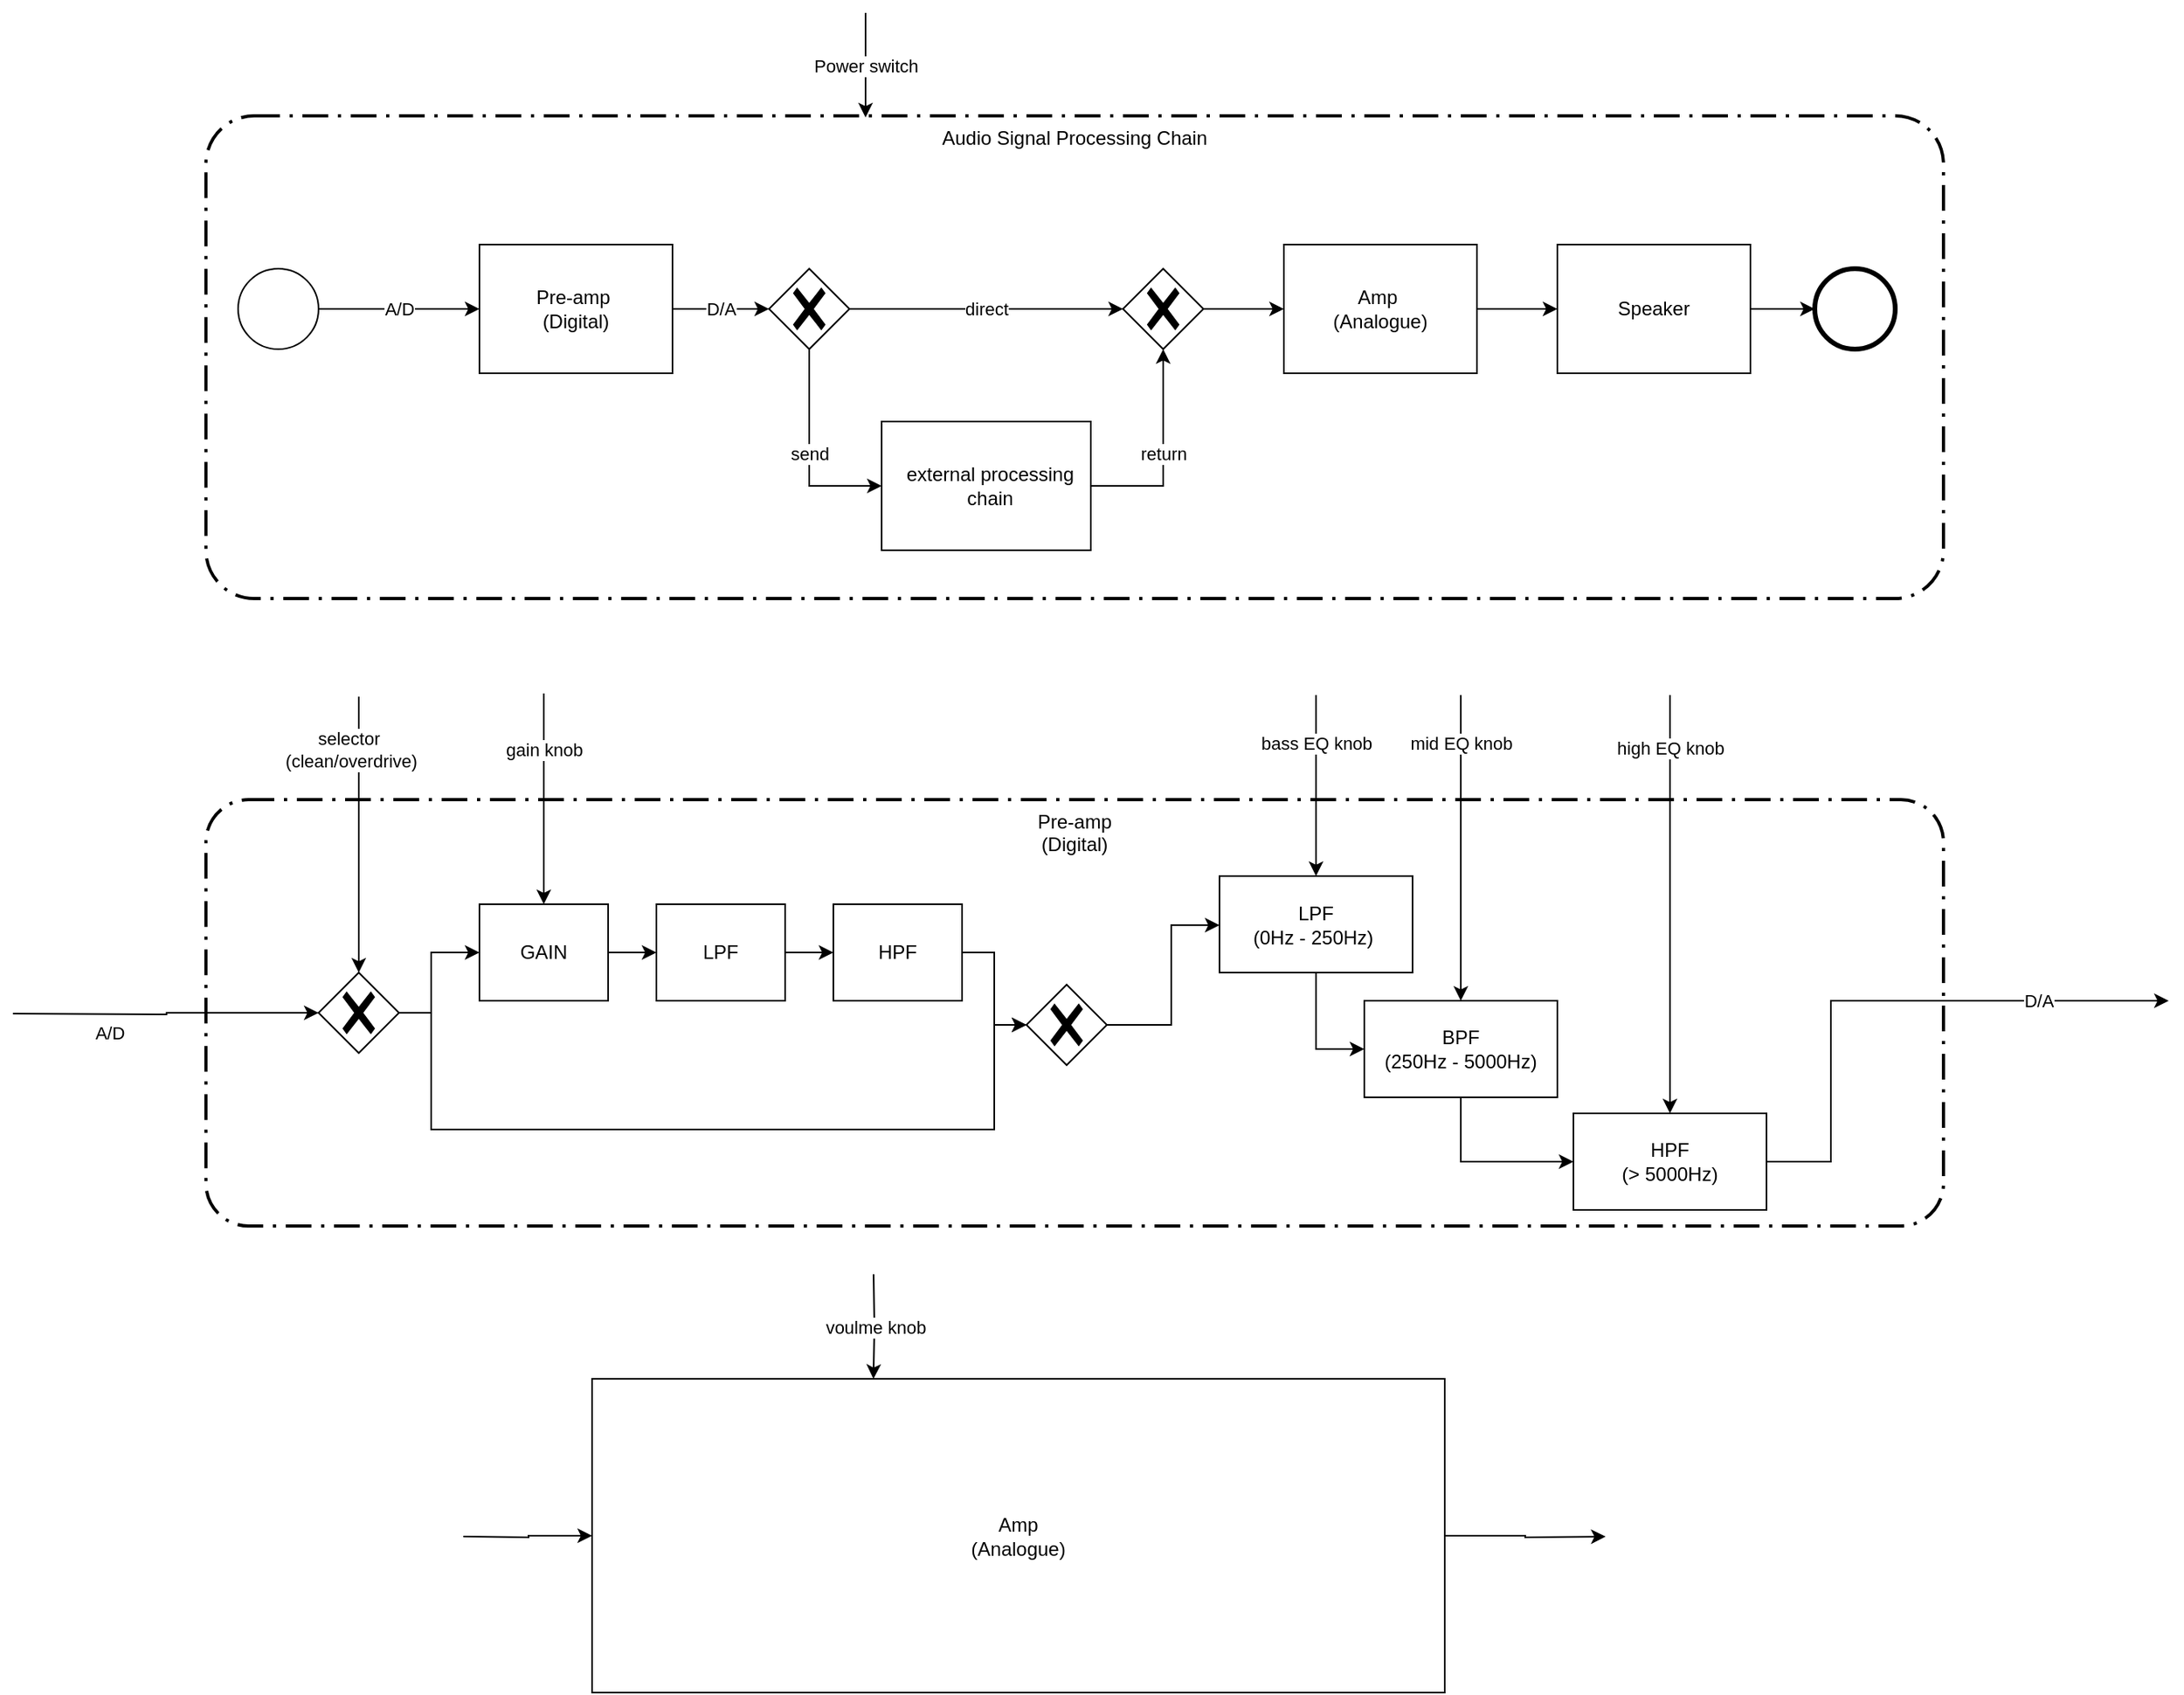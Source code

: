 <mxfile version="28.0.7" pages="2">
  <diagram name="BPMN general chain" id="-By4qA_1vbDdPzlsVbet">
    <mxGraphModel dx="2911" dy="1070" grid="1" gridSize="10" guides="1" tooltips="1" connect="1" arrows="1" fold="1" page="1" pageScale="1" pageWidth="827" pageHeight="1169" math="0" shadow="0">
      <root>
        <mxCell id="0" />
        <mxCell id="1" parent="0" />
        <mxCell id="Q50nmK1QUy7sSEMhC1tX-1" value="Pre-amp&lt;br&gt;(Digital)" style="points=[[0.25,0,0],[0.5,0,0],[0.75,0,0],[1,0.25,0],[1,0.5,0],[1,0.75,0],[0.75,1,0],[0.5,1,0],[0.25,1,0],[0,0.75,0],[0,0.5,0],[0,0.25,0]];rounded=1;arcSize=10;dashed=1;fillColor=none;gradientColor=none;dashPattern=8 3 1 3;strokeWidth=2;whiteSpace=wrap;html=1;verticalAlign=top;" vertex="1" parent="1">
          <mxGeometry y="595" width="1080" height="265" as="geometry" />
        </mxCell>
        <mxCell id="EYTad3nwakYRntwGx090-17" value="Audio Signal Processing Chain" style="points=[[0.25,0,0],[0.5,0,0],[0.75,0,0],[1,0.25,0],[1,0.5,0],[1,0.75,0],[0.75,1,0],[0.5,1,0],[0.25,1,0],[0,0.75,0],[0,0.5,0],[0,0.25,0]];rounded=1;arcSize=10;dashed=1;fillColor=none;gradientColor=none;dashPattern=8 3 1 3;strokeWidth=2;whiteSpace=wrap;html=1;verticalAlign=top;" vertex="1" parent="1">
          <mxGeometry y="170" width="1080" height="300" as="geometry" />
        </mxCell>
        <mxCell id="EYTad3nwakYRntwGx090-6" value="D/A" style="edgeStyle=orthogonalEdgeStyle;rounded=0;orthogonalLoop=1;jettySize=auto;html=1;" edge="1" parent="1" source="EYTad3nwakYRntwGx090-1" target="EYTad3nwakYRntwGx090-7">
          <mxGeometry relative="1" as="geometry">
            <mxPoint x="350" y="290" as="targetPoint" />
          </mxGeometry>
        </mxCell>
        <mxCell id="EYTad3nwakYRntwGx090-1" value="Pre-amp&amp;nbsp;&lt;br&gt;(Digital)" style="points=[[0.25,0,0],[0.5,0,0],[0.75,0,0],[1,0.25,0],[1,0.5,0],[1,0.75,0],[0.75,1,0],[0.5,1,0],[0.25,1,0],[0,0.75,0],[0,0.5,0],[0,0.25,0]];shape=mxgraph.bpmn.task2;whiteSpace=wrap;rectStyle=rounded;size=10;html=1;container=1;expand=0;collapsible=0;taskMarker=abstract;" vertex="1" parent="1">
          <mxGeometry x="170" y="250" width="120" height="80" as="geometry" />
        </mxCell>
        <mxCell id="EYTad3nwakYRntwGx090-13" style="edgeStyle=orthogonalEdgeStyle;rounded=0;orthogonalLoop=1;jettySize=auto;html=1;" edge="1" parent="1" source="EYTad3nwakYRntwGx090-2" target="EYTad3nwakYRntwGx090-3">
          <mxGeometry relative="1" as="geometry" />
        </mxCell>
        <mxCell id="EYTad3nwakYRntwGx090-2" value="Amp&amp;nbsp;&lt;br&gt;(Analogue)" style="points=[[0.25,0,0],[0.5,0,0],[0.75,0,0],[1,0.25,0],[1,0.5,0],[1,0.75,0],[0.75,1,0],[0.5,1,0],[0.25,1,0],[0,0.75,0],[0,0.5,0],[0,0.25,0]];shape=mxgraph.bpmn.task2;whiteSpace=wrap;rectStyle=rounded;size=10;html=1;container=1;expand=0;collapsible=0;taskMarker=abstract;" vertex="1" parent="1">
          <mxGeometry x="670" y="250" width="120" height="80" as="geometry" />
        </mxCell>
        <mxCell id="EYTad3nwakYRntwGx090-16" style="edgeStyle=orthogonalEdgeStyle;rounded=0;orthogonalLoop=1;jettySize=auto;html=1;" edge="1" parent="1" source="EYTad3nwakYRntwGx090-3" target="EYTad3nwakYRntwGx090-15">
          <mxGeometry relative="1" as="geometry" />
        </mxCell>
        <mxCell id="EYTad3nwakYRntwGx090-3" value="Speaker" style="points=[[0.25,0,0],[0.5,0,0],[0.75,0,0],[1,0.25,0],[1,0.5,0],[1,0.75,0],[0.75,1,0],[0.5,1,0],[0.25,1,0],[0,0.75,0],[0,0.5,0],[0,0.25,0]];shape=mxgraph.bpmn.task2;whiteSpace=wrap;rectStyle=rounded;size=10;html=1;container=1;expand=0;collapsible=0;taskMarker=abstract;" vertex="1" parent="1">
          <mxGeometry x="840" y="250" width="120" height="80" as="geometry" />
        </mxCell>
        <mxCell id="EYTad3nwakYRntwGx090-5" value="A/D" style="edgeStyle=orthogonalEdgeStyle;rounded=0;orthogonalLoop=1;jettySize=auto;html=1;" edge="1" parent="1" source="EYTad3nwakYRntwGx090-4" target="EYTad3nwakYRntwGx090-1">
          <mxGeometry relative="1" as="geometry" />
        </mxCell>
        <mxCell id="EYTad3nwakYRntwGx090-4" value="" style="points=[[0.145,0.145,0],[0.5,0,0],[0.855,0.145,0],[1,0.5,0],[0.855,0.855,0],[0.5,1,0],[0.145,0.855,0],[0,0.5,0]];shape=mxgraph.bpmn.event;html=1;verticalLabelPosition=bottom;labelBackgroundColor=#ffffff;verticalAlign=top;align=center;perimeter=ellipsePerimeter;outlineConnect=0;aspect=fixed;outline=standard;symbol=general;" vertex="1" parent="1">
          <mxGeometry x="20" y="265" width="50" height="50" as="geometry" />
        </mxCell>
        <mxCell id="EYTad3nwakYRntwGx090-9" value="&lt;div&gt;&lt;br&gt;&lt;/div&gt;" style="edgeStyle=orthogonalEdgeStyle;rounded=0;orthogonalLoop=1;jettySize=auto;html=1;" edge="1" parent="1" source="EYTad3nwakYRntwGx090-18" target="EYTad3nwakYRntwGx090-2">
          <mxGeometry relative="1" as="geometry" />
        </mxCell>
        <mxCell id="EYTad3nwakYRntwGx090-11" value="send" style="edgeStyle=orthogonalEdgeStyle;rounded=0;orthogonalLoop=1;jettySize=auto;html=1;" edge="1" parent="1" source="EYTad3nwakYRntwGx090-7" target="EYTad3nwakYRntwGx090-14">
          <mxGeometry relative="1" as="geometry">
            <mxPoint x="414" y="400" as="targetPoint" />
            <Array as="points">
              <mxPoint x="375" y="400" />
            </Array>
          </mxGeometry>
        </mxCell>
        <mxCell id="EYTad3nwakYRntwGx090-7" value="" style="points=[[0.25,0.25,0],[0.5,0,0],[0.75,0.25,0],[1,0.5,0],[0.75,0.75,0],[0.5,1,0],[0.25,0.75,0],[0,0.5,0]];shape=mxgraph.bpmn.gateway2;html=1;verticalLabelPosition=bottom;labelBackgroundColor=#ffffff;verticalAlign=top;align=center;perimeter=rhombusPerimeter;outlineConnect=0;outline=none;symbol=none;gwType=exclusive;" vertex="1" parent="1">
          <mxGeometry x="350" y="265" width="50" height="50" as="geometry" />
        </mxCell>
        <mxCell id="EYTad3nwakYRntwGx090-12" value="return" style="edgeStyle=orthogonalEdgeStyle;rounded=0;orthogonalLoop=1;jettySize=auto;html=1;" edge="1" parent="1" source="EYTad3nwakYRntwGx090-14" target="EYTad3nwakYRntwGx090-18">
          <mxGeometry relative="1" as="geometry">
            <mxPoint x="534" y="400" as="sourcePoint" />
            <Array as="points">
              <mxPoint x="595" y="400" />
            </Array>
          </mxGeometry>
        </mxCell>
        <mxCell id="EYTad3nwakYRntwGx090-14" value="external processing chain" style="points=[[0.25,0,0],[0.5,0,0],[0.75,0,0],[1,0.25,0],[1,0.5,0],[1,0.75,0],[0.75,1,0],[0.5,1,0],[0.25,1,0],[0,0.75,0],[0,0.5,0],[0,0.25,0]];shape=mxgraph.bpmn.task2;arcSize=10;taskMarker=abstract;outline=none;symbol=general;bpmnShapeType=subprocess;isLoopSub=0;verticalAlign=middle;align=center;spacingLeft=5;html=1;whiteSpace=wrap;" vertex="1" parent="1">
          <mxGeometry x="420" y="360" width="130" height="80" as="geometry" />
        </mxCell>
        <mxCell id="EYTad3nwakYRntwGx090-15" value="" style="points=[[0.145,0.145,0],[0.5,0,0],[0.855,0.145,0],[1,0.5,0],[0.855,0.855,0],[0.5,1,0],[0.145,0.855,0],[0,0.5,0]];shape=mxgraph.bpmn.event;html=1;verticalLabelPosition=bottom;labelBackgroundColor=#ffffff;verticalAlign=top;align=center;perimeter=ellipsePerimeter;outlineConnect=0;aspect=fixed;outline=end;symbol=terminate2;" vertex="1" parent="1">
          <mxGeometry x="1000" y="265" width="50" height="50" as="geometry" />
        </mxCell>
        <mxCell id="EYTad3nwakYRntwGx090-19" value="direct" style="edgeStyle=orthogonalEdgeStyle;rounded=0;orthogonalLoop=1;jettySize=auto;html=1;" edge="1" parent="1" source="EYTad3nwakYRntwGx090-7" target="EYTad3nwakYRntwGx090-18">
          <mxGeometry relative="1" as="geometry">
            <mxPoint x="400" y="290" as="sourcePoint" />
            <mxPoint x="660" y="290" as="targetPoint" />
          </mxGeometry>
        </mxCell>
        <mxCell id="EYTad3nwakYRntwGx090-18" value="" style="points=[[0.25,0.25,0],[0.5,0,0],[0.75,0.25,0],[1,0.5,0],[0.75,0.75,0],[0.5,1,0],[0.25,0.75,0],[0,0.5,0]];shape=mxgraph.bpmn.gateway2;html=1;verticalLabelPosition=bottom;labelBackgroundColor=#ffffff;verticalAlign=top;align=center;perimeter=rhombusPerimeter;outlineConnect=0;outline=none;symbol=none;gwType=exclusive;" vertex="1" parent="1">
          <mxGeometry x="570" y="265" width="50" height="50" as="geometry" />
        </mxCell>
        <mxCell id="h1mD_Yn1saxsO1dCF8gk-5" value="gain knob" style="edgeStyle=orthogonalEdgeStyle;rounded=0;orthogonalLoop=1;jettySize=auto;html=1;" edge="1" parent="1" target="Q50nmK1QUy7sSEMhC1tX-5">
          <mxGeometry x="-0.471" relative="1" as="geometry">
            <mxPoint x="210" y="529" as="sourcePoint" />
            <mxPoint x="214.9" y="594" as="targetPoint" />
            <Array as="points">
              <mxPoint x="210" y="529" />
            </Array>
            <mxPoint as="offset" />
          </mxGeometry>
        </mxCell>
        <mxCell id="h1mD_Yn1saxsO1dCF8gk-8" value="bass EQ knob" style="edgeStyle=orthogonalEdgeStyle;rounded=0;orthogonalLoop=1;jettySize=auto;html=1;entryX=0.5;entryY=0;entryDx=0;entryDy=0;entryPerimeter=0;" edge="1" parent="1" target="Q50nmK1QUy7sSEMhC1tX-14">
          <mxGeometry x="-0.467" relative="1" as="geometry">
            <mxPoint x="690" y="530" as="sourcePoint" />
            <mxPoint x="684" y="595" as="targetPoint" />
            <Array as="points">
              <mxPoint x="690" y="530" />
            </Array>
            <mxPoint as="offset" />
          </mxGeometry>
        </mxCell>
        <mxCell id="h1mD_Yn1saxsO1dCF8gk-9" value="mid EQ knob" style="edgeStyle=orthogonalEdgeStyle;rounded=0;orthogonalLoop=1;jettySize=auto;html=1;" edge="1" parent="1" target="Q50nmK1QUy7sSEMhC1tX-15">
          <mxGeometry x="-0.684" relative="1" as="geometry">
            <mxPoint x="780" y="530" as="sourcePoint" />
            <mxPoint x="788" y="595" as="targetPoint" />
            <Array as="points">
              <mxPoint x="780" y="530" />
            </Array>
            <mxPoint as="offset" />
          </mxGeometry>
        </mxCell>
        <mxCell id="h1mD_Yn1saxsO1dCF8gk-10" value="high EQ knob" style="edgeStyle=orthogonalEdgeStyle;rounded=0;orthogonalLoop=1;jettySize=auto;html=1;" edge="1" parent="1" target="Q50nmK1QUy7sSEMhC1tX-16">
          <mxGeometry x="-0.749" relative="1" as="geometry">
            <mxPoint x="910" y="530" as="sourcePoint" />
            <mxPoint x="913" y="595" as="targetPoint" />
            <Array as="points">
              <mxPoint x="910" y="530" />
            </Array>
            <mxPoint as="offset" />
          </mxGeometry>
        </mxCell>
        <mxCell id="h1mD_Yn1saxsO1dCF8gk-11" value="Amp&lt;br&gt;(Analogue)" style="points=[[0,0.25,0,0,0],[0,0.5,0,0,0],[0,0.75,0,0,0],[0.17,0,0,0,0],[0.25,0,0,0,0],[0.25,1,0,0,0],[0.33,0,0,0,0],[0.5,0,0,0,0],[0.5,1,0,0,0],[0.67,0,0,0,0],[0.75,0,0,0,0],[0.75,1,0,0,0],[0.83,0,0,0,0],[1,0.25,0,0,0],[1,0.5,0,0,0],[1,0.75,0,0,0]];shape=mxgraph.bpmn.task2;whiteSpace=wrap;rectStyle=rounded;size=10;html=1;container=1;expand=0;collapsible=0;taskMarker=abstract;" vertex="1" parent="1">
          <mxGeometry x="240" y="955" width="530" height="195" as="geometry" />
        </mxCell>
        <mxCell id="h1mD_Yn1saxsO1dCF8gk-12" value="" style="edgeStyle=orthogonalEdgeStyle;rounded=0;orthogonalLoop=1;jettySize=auto;html=1;" edge="1" parent="1" target="h1mD_Yn1saxsO1dCF8gk-11">
          <mxGeometry relative="1" as="geometry">
            <mxPoint x="160" y="1053" as="sourcePoint" />
            <mxPoint x="260" y="1120" as="targetPoint" />
          </mxGeometry>
        </mxCell>
        <mxCell id="h1mD_Yn1saxsO1dCF8gk-13" value="" style="edgeStyle=orthogonalEdgeStyle;rounded=0;orthogonalLoop=1;jettySize=auto;html=1;" edge="1" parent="1" source="h1mD_Yn1saxsO1dCF8gk-11">
          <mxGeometry relative="1" as="geometry">
            <mxPoint x="520" y="1160" as="sourcePoint" />
            <mxPoint x="870" y="1053" as="targetPoint" />
          </mxGeometry>
        </mxCell>
        <mxCell id="h1mD_Yn1saxsO1dCF8gk-15" value="voulme knob" style="edgeStyle=orthogonalEdgeStyle;rounded=0;orthogonalLoop=1;jettySize=auto;html=1;entryX=0.33;entryY=0;entryDx=0;entryDy=0;entryPerimeter=0;" edge="1" parent="1" target="h1mD_Yn1saxsO1dCF8gk-11">
          <mxGeometry relative="1" as="geometry">
            <mxPoint x="415" y="890" as="sourcePoint" />
            <mxPoint x="730" y="1025" as="targetPoint" />
          </mxGeometry>
        </mxCell>
        <mxCell id="6zIPB45YePCmHCKGvMCP-1" value="Power switch" style="edgeStyle=orthogonalEdgeStyle;rounded=0;orthogonalLoop=1;jettySize=auto;html=1;entryX=0.33;entryY=0;entryDx=0;entryDy=0;entryPerimeter=0;" edge="1" parent="1">
          <mxGeometry relative="1" as="geometry">
            <mxPoint x="410" y="106" as="sourcePoint" />
            <mxPoint x="410" y="171" as="targetPoint" />
          </mxGeometry>
        </mxCell>
        <mxCell id="Q50nmK1QUy7sSEMhC1tX-2" value="selector&amp;nbsp;&lt;br&gt;(clean/overdrive)" style="edgeStyle=orthogonalEdgeStyle;rounded=0;orthogonalLoop=1;jettySize=auto;html=1;" edge="1" parent="1" target="Q50nmK1QUy7sSEMhC1tX-6">
          <mxGeometry x="-0.632" y="-5" relative="1" as="geometry">
            <mxPoint x="95" y="531" as="sourcePoint" />
            <mxPoint x="98" y="596" as="targetPoint" />
            <Array as="points">
              <mxPoint x="95" y="531" />
            </Array>
            <mxPoint y="1" as="offset" />
          </mxGeometry>
        </mxCell>
        <mxCell id="Q50nmK1QUy7sSEMhC1tX-11" style="edgeStyle=orthogonalEdgeStyle;rounded=0;orthogonalLoop=1;jettySize=auto;html=1;" edge="1" parent="1" source="Q50nmK1QUy7sSEMhC1tX-5" target="Q50nmK1QUy7sSEMhC1tX-9">
          <mxGeometry relative="1" as="geometry" />
        </mxCell>
        <mxCell id="Q50nmK1QUy7sSEMhC1tX-5" value="GAIN" style="points=[[0.25,0,0],[0.5,0,0],[0.75,0,0],[1,0.25,0],[1,0.5,0],[1,0.75,0],[0.75,1,0],[0.5,1,0],[0.25,1,0],[0,0.75,0],[0,0.5,0],[0,0.25,0]];shape=mxgraph.bpmn.task2;whiteSpace=wrap;rectStyle=rounded;size=10;html=1;container=1;expand=0;collapsible=0;taskMarker=abstract;" vertex="1" parent="1">
          <mxGeometry x="170" y="660" width="80" height="60" as="geometry" />
        </mxCell>
        <mxCell id="Q50nmK1QUy7sSEMhC1tX-13" style="edgeStyle=orthogonalEdgeStyle;rounded=0;orthogonalLoop=1;jettySize=auto;html=1;" edge="1" parent="1" source="Q50nmK1QUy7sSEMhC1tX-6" target="Q50nmK1QUy7sSEMhC1tX-5">
          <mxGeometry relative="1" as="geometry">
            <Array as="points">
              <mxPoint x="140" y="728" />
              <mxPoint x="140" y="690" />
            </Array>
          </mxGeometry>
        </mxCell>
        <mxCell id="Q50nmK1QUy7sSEMhC1tX-22" style="edgeStyle=orthogonalEdgeStyle;rounded=0;orthogonalLoop=1;jettySize=auto;html=1;" edge="1" parent="1" source="Q50nmK1QUy7sSEMhC1tX-6" target="Q50nmK1QUy7sSEMhC1tX-17">
          <mxGeometry relative="1" as="geometry">
            <Array as="points">
              <mxPoint x="140" y="728" />
              <mxPoint x="140" y="800" />
              <mxPoint x="490" y="800" />
              <mxPoint x="490" y="735" />
            </Array>
          </mxGeometry>
        </mxCell>
        <mxCell id="Q50nmK1QUy7sSEMhC1tX-6" value="" style="points=[[0.25,0.25,0],[0.5,0,0],[0.75,0.25,0],[1,0.5,0],[0.75,0.75,0],[0.5,1,0],[0.25,0.75,0],[0,0.5,0]];shape=mxgraph.bpmn.gateway2;html=1;verticalLabelPosition=bottom;labelBackgroundColor=#ffffff;verticalAlign=top;align=center;perimeter=rhombusPerimeter;outlineConnect=0;outline=none;symbol=none;gwType=exclusive;" vertex="1" parent="1">
          <mxGeometry x="70" y="702.5" width="50" height="50" as="geometry" />
        </mxCell>
        <mxCell id="Q50nmK1QUy7sSEMhC1tX-12" style="edgeStyle=orthogonalEdgeStyle;rounded=0;orthogonalLoop=1;jettySize=auto;html=1;" edge="1" parent="1" source="Q50nmK1QUy7sSEMhC1tX-9" target="Q50nmK1QUy7sSEMhC1tX-10">
          <mxGeometry relative="1" as="geometry" />
        </mxCell>
        <mxCell id="Q50nmK1QUy7sSEMhC1tX-9" value="&lt;div&gt;LPF&lt;/div&gt;" style="points=[[0.25,0,0],[0.5,0,0],[0.75,0,0],[1,0.25,0],[1,0.5,0],[1,0.75,0],[0.75,1,0],[0.5,1,0],[0.25,1,0],[0,0.75,0],[0,0.5,0],[0,0.25,0]];shape=mxgraph.bpmn.task2;whiteSpace=wrap;rectStyle=rounded;size=10;html=1;container=1;expand=0;collapsible=0;taskMarker=abstract;" vertex="1" parent="1">
          <mxGeometry x="280" y="660" width="80" height="60" as="geometry" />
        </mxCell>
        <mxCell id="Q50nmK1QUy7sSEMhC1tX-18" style="edgeStyle=orthogonalEdgeStyle;rounded=0;orthogonalLoop=1;jettySize=auto;html=1;" edge="1" parent="1" source="Q50nmK1QUy7sSEMhC1tX-10" target="Q50nmK1QUy7sSEMhC1tX-17">
          <mxGeometry relative="1" as="geometry" />
        </mxCell>
        <mxCell id="Q50nmK1QUy7sSEMhC1tX-10" value="HPF" style="points=[[0.25,0,0],[0.5,0,0],[0.75,0,0],[1,0.25,0],[1,0.5,0],[1,0.75,0],[0.75,1,0],[0.5,1,0],[0.25,1,0],[0,0.75,0],[0,0.5,0],[0,0.25,0]];shape=mxgraph.bpmn.task2;whiteSpace=wrap;rectStyle=rounded;size=10;html=1;container=1;expand=0;collapsible=0;taskMarker=abstract;" vertex="1" parent="1">
          <mxGeometry x="390" y="660" width="80" height="60" as="geometry" />
        </mxCell>
        <mxCell id="Q50nmK1QUy7sSEMhC1tX-14" value="&lt;div&gt;LPF&lt;/div&gt;(0Hz - 250Hz)&amp;nbsp;" style="points=[[0.25,0,0],[0.5,0,0],[0.75,0,0],[1,0.25,0],[1,0.5,0],[1,0.75,0],[0.75,1,0],[0.5,1,0],[0.25,1,0],[0,0.75,0],[0,0.5,0],[0,0.25,0]];shape=mxgraph.bpmn.task2;whiteSpace=wrap;rectStyle=rounded;size=10;html=1;container=1;expand=0;collapsible=0;taskMarker=abstract;" vertex="1" parent="1">
          <mxGeometry x="630" y="642.5" width="120" height="60" as="geometry" />
        </mxCell>
        <mxCell id="Q50nmK1QUy7sSEMhC1tX-21" style="edgeStyle=orthogonalEdgeStyle;rounded=0;orthogonalLoop=1;jettySize=auto;html=1;" edge="1" parent="1" source="Q50nmK1QUy7sSEMhC1tX-15" target="Q50nmK1QUy7sSEMhC1tX-16">
          <mxGeometry relative="1" as="geometry">
            <Array as="points">
              <mxPoint x="780" y="820" />
            </Array>
          </mxGeometry>
        </mxCell>
        <mxCell id="Q50nmK1QUy7sSEMhC1tX-15" value="BPF&lt;br&gt;(250Hz - 5000Hz)" style="points=[[0.25,0,0],[0.5,0,0],[0.75,0,0],[1,0.25,0],[1,0.5,0],[1,0.75,0],[0.75,1,0],[0.5,1,0],[0.25,1,0],[0,0.75,0],[0,0.5,0],[0,0.25,0]];shape=mxgraph.bpmn.task2;whiteSpace=wrap;rectStyle=rounded;size=10;html=1;container=1;expand=0;collapsible=0;taskMarker=abstract;" vertex="1" parent="1">
          <mxGeometry x="720" y="720" width="120" height="60" as="geometry" />
        </mxCell>
        <mxCell id="Q50nmK1QUy7sSEMhC1tX-24" value="D/A" style="edgeStyle=orthogonalEdgeStyle;rounded=0;orthogonalLoop=1;jettySize=auto;html=1;" edge="1" parent="1" source="Q50nmK1QUy7sSEMhC1tX-16">
          <mxGeometry x="0.543" relative="1" as="geometry">
            <mxPoint x="1220" y="720" as="targetPoint" />
            <Array as="points">
              <mxPoint x="1010" y="820" />
              <mxPoint x="1010" y="720" />
            </Array>
            <mxPoint x="-1" as="offset" />
          </mxGeometry>
        </mxCell>
        <mxCell id="Q50nmK1QUy7sSEMhC1tX-16" value="HPF&lt;br&gt;(&amp;gt; 5000Hz)" style="points=[[0.25,0,0],[0.5,0,0],[0.75,0,0],[1,0.25,0],[1,0.5,0],[1,0.75,0],[0.75,1,0],[0.5,1,0],[0.25,1,0],[0,0.75,0],[0,0.5,0],[0,0.25,0]];shape=mxgraph.bpmn.task2;whiteSpace=wrap;rectStyle=rounded;size=10;html=1;container=1;expand=0;collapsible=0;taskMarker=abstract;" vertex="1" parent="1">
          <mxGeometry x="850" y="790" width="120" height="60" as="geometry" />
        </mxCell>
        <mxCell id="Q50nmK1QUy7sSEMhC1tX-19" style="edgeStyle=orthogonalEdgeStyle;rounded=0;orthogonalLoop=1;jettySize=auto;html=1;" edge="1" parent="1" source="Q50nmK1QUy7sSEMhC1tX-17" target="Q50nmK1QUy7sSEMhC1tX-14">
          <mxGeometry relative="1" as="geometry">
            <Array as="points">
              <mxPoint x="600" y="735" />
              <mxPoint x="600" y="673" />
            </Array>
          </mxGeometry>
        </mxCell>
        <mxCell id="Q50nmK1QUy7sSEMhC1tX-17" value="" style="points=[[0.25,0.25,0],[0.5,0,0],[0.75,0.25,0],[1,0.5,0],[0.75,0.75,0],[0.5,1,0],[0.25,0.75,0],[0,0.5,0]];shape=mxgraph.bpmn.gateway2;html=1;verticalLabelPosition=bottom;labelBackgroundColor=#ffffff;verticalAlign=top;align=center;perimeter=rhombusPerimeter;outlineConnect=0;outline=none;symbol=none;gwType=exclusive;" vertex="1" parent="1">
          <mxGeometry x="510" y="710" width="50" height="50" as="geometry" />
        </mxCell>
        <mxCell id="Q50nmK1QUy7sSEMhC1tX-20" style="edgeStyle=orthogonalEdgeStyle;rounded=0;orthogonalLoop=1;jettySize=auto;html=1;entryX=0;entryY=0.5;entryDx=0;entryDy=0;entryPerimeter=0;" edge="1" parent="1" source="Q50nmK1QUy7sSEMhC1tX-14" target="Q50nmK1QUy7sSEMhC1tX-15">
          <mxGeometry relative="1" as="geometry" />
        </mxCell>
        <mxCell id="Q50nmK1QUy7sSEMhC1tX-23" value="A/D" style="edgeStyle=orthogonalEdgeStyle;rounded=0;orthogonalLoop=1;jettySize=auto;html=1;entryX=0;entryY=0.5;entryDx=0;entryDy=0;entryPerimeter=0;" edge="1" parent="1" target="Q50nmK1QUy7sSEMhC1tX-6">
          <mxGeometry x="-0.371" y="-12" relative="1" as="geometry">
            <mxPoint x="-120" y="728" as="sourcePoint" />
            <mxPoint x="210" y="512" as="targetPoint" />
            <mxPoint as="offset" />
          </mxGeometry>
        </mxCell>
      </root>
    </mxGraphModel>
  </diagram>
  <diagram id="hMlzwQSJlsgDQ1wEJ7Ti" name="Pre-amp State Machine">
    <mxGraphModel dx="1042" dy="535" grid="1" gridSize="10" guides="1" tooltips="1" connect="1" arrows="1" fold="1" page="1" pageScale="1" pageWidth="827" pageHeight="1169" math="0" shadow="0">
      <root>
        <mxCell id="0" />
        <mxCell id="1" parent="0" />
        <mxCell id="z0XuU0KZkvRuRtn1btW_-2" value="SELECTOR_CHANGE [selector == overdrive]" style="edgeStyle=orthogonalEdgeStyle;rounded=0;orthogonalLoop=1;jettySize=auto;html=1;" edge="1" parent="1" source="0FPp2p_k92t06iIIV2iz-1" target="0FPp2p_k92t06iIIV2iz-3">
          <mxGeometry relative="1" as="geometry" />
        </mxCell>
        <mxCell id="0FPp2p_k92t06iIIV2iz-1" value="Clean" style="rounded=1;whiteSpace=wrap;html=1;arcSize=40;fontColor=#000000;fillColor=#ffffc0;strokeColor=#ff0000;" vertex="1" parent="1">
          <mxGeometry x="100" y="160" width="120" height="40" as="geometry" />
        </mxCell>
        <mxCell id="z0XuU0KZkvRuRtn1btW_-3" value="SELECTOR_CHANGE [selector == clean]" style="edgeStyle=orthogonalEdgeStyle;rounded=0;orthogonalLoop=1;jettySize=auto;html=1;entryX=0.5;entryY=1;entryDx=0;entryDy=0;" edge="1" parent="1" source="0FPp2p_k92t06iIIV2iz-3" target="0FPp2p_k92t06iIIV2iz-1">
          <mxGeometry relative="1" as="geometry">
            <Array as="points">
              <mxPoint x="620" y="240" />
              <mxPoint x="160" y="240" />
            </Array>
          </mxGeometry>
        </mxCell>
        <mxCell id="z0XuU0KZkvRuRtn1btW_-5" value="POWER_OFF" style="rounded=0;orthogonalLoop=1;jettySize=auto;html=1;" edge="1" parent="1" source="0FPp2p_k92t06iIIV2iz-3" target="07iazt74e6sP-5faXYAR-1">
          <mxGeometry relative="1" as="geometry" />
        </mxCell>
        <mxCell id="0FPp2p_k92t06iIIV2iz-3" value="Overdrive" style="rounded=1;whiteSpace=wrap;html=1;arcSize=40;fontColor=#000000;fillColor=#ffffc0;strokeColor=#ff0000;" vertex="1" parent="1">
          <mxGeometry x="560" y="160" width="120" height="40" as="geometry" />
        </mxCell>
        <mxCell id="07iazt74e6sP-5faXYAR-2" value="POWER_ON [selector == clean]" style="edgeStyle=orthogonalEdgeStyle;rounded=0;orthogonalLoop=1;jettySize=auto;html=1;" edge="1" parent="1" source="07iazt74e6sP-5faXYAR-1" target="0FPp2p_k92t06iIIV2iz-1">
          <mxGeometry x="0.319" y="10" relative="1" as="geometry">
            <mxPoint as="offset" />
          </mxGeometry>
        </mxCell>
        <mxCell id="z0XuU0KZkvRuRtn1btW_-1" value="POWER_ON [selector == overdrive]" style="edgeStyle=orthogonalEdgeStyle;rounded=0;orthogonalLoop=1;jettySize=auto;html=1;" edge="1" parent="1" source="07iazt74e6sP-5faXYAR-1" target="0FPp2p_k92t06iIIV2iz-3">
          <mxGeometry x="0.468" y="-10" relative="1" as="geometry">
            <mxPoint as="offset" />
          </mxGeometry>
        </mxCell>
        <mxCell id="07iazt74e6sP-5faXYAR-1" value="" style="ellipse;html=1;shape=endState;fillColor=#000000;strokeColor=#ff0000;" vertex="1" parent="1">
          <mxGeometry x="384" y="50" width="30" height="30" as="geometry" />
        </mxCell>
        <mxCell id="z0XuU0KZkvRuRtn1btW_-4" value="POWER_OFF" style="rounded=0;orthogonalLoop=1;jettySize=auto;html=1;" edge="1" parent="1" source="0FPp2p_k92t06iIIV2iz-1">
          <mxGeometry relative="1" as="geometry">
            <mxPoint x="390" y="73" as="targetPoint" />
          </mxGeometry>
        </mxCell>
      </root>
    </mxGraphModel>
  </diagram>
</mxfile>
